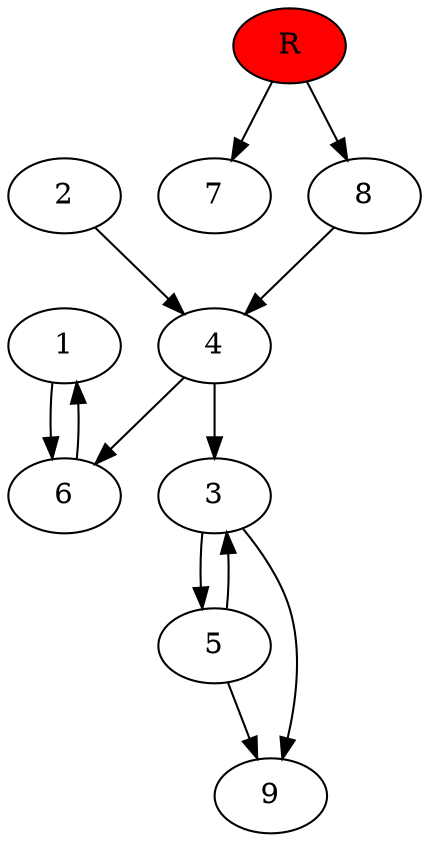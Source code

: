 digraph prb721 {
	1
	2
	3
	4
	5
	6
	7
	8
	R [fillcolor="#ff0000" style=filled]
	1 -> 6
	2 -> 4
	3 -> 5
	3 -> 9
	4 -> 3
	4 -> 6
	5 -> 3
	5 -> 9
	6 -> 1
	8 -> 4
	R -> 7
	R -> 8
}
